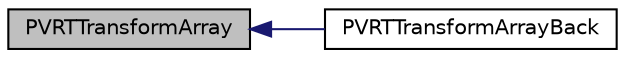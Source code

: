 digraph "PVRTTransformArray"
{
  edge [fontname="Helvetica",fontsize="10",labelfontname="Helvetica",labelfontsize="10"];
  node [fontname="Helvetica",fontsize="10",shape=record];
  rankdir="LR";
  Node1 [label="PVRTTransformArray",height=0.2,width=0.4,color="black", fillcolor="grey75", style="filled", fontcolor="black"];
  Node1 -> Node2 [dir="back",color="midnightblue",fontsize="10",style="solid",fontname="Helvetica"];
  Node2 [label="PVRTTransformArrayBack",height=0.2,width=0.4,color="black", fillcolor="white", style="filled",URL="$_p_v_r_t_trans_8h.html#a4f64d2e9f73d942ab3853d760753b928"];
}
